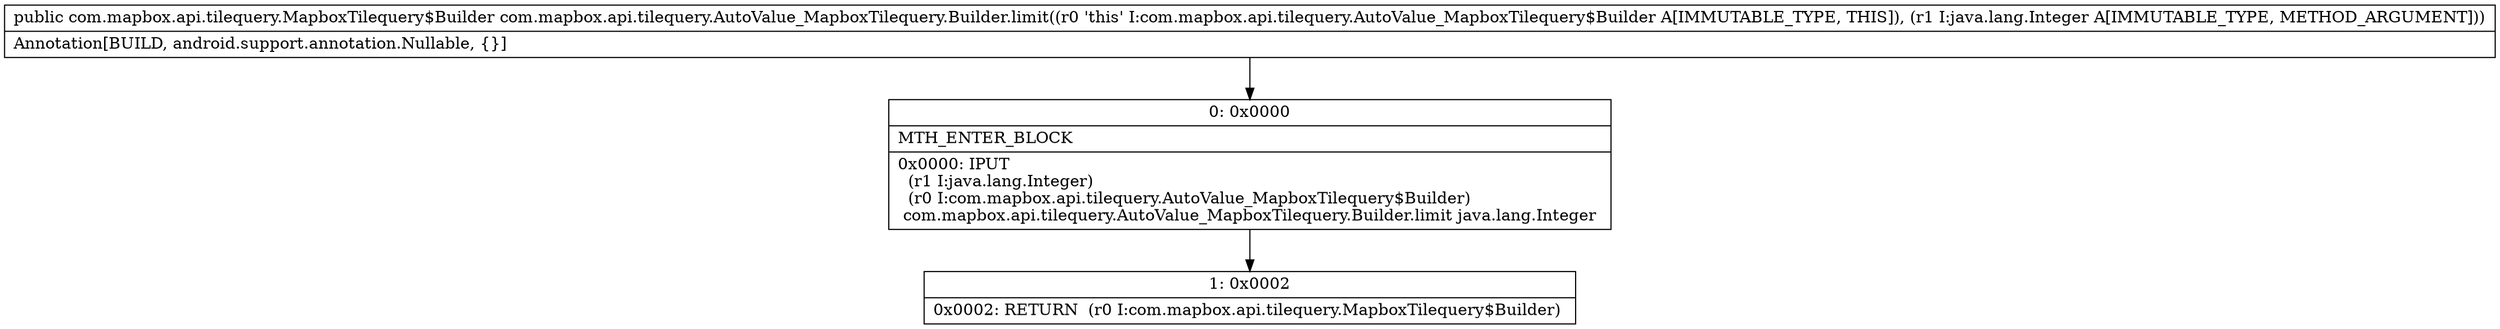 digraph "CFG forcom.mapbox.api.tilequery.AutoValue_MapboxTilequery.Builder.limit(Ljava\/lang\/Integer;)Lcom\/mapbox\/api\/tilequery\/MapboxTilequery$Builder;" {
Node_0 [shape=record,label="{0\:\ 0x0000|MTH_ENTER_BLOCK\l|0x0000: IPUT  \l  (r1 I:java.lang.Integer)\l  (r0 I:com.mapbox.api.tilequery.AutoValue_MapboxTilequery$Builder)\l com.mapbox.api.tilequery.AutoValue_MapboxTilequery.Builder.limit java.lang.Integer \l}"];
Node_1 [shape=record,label="{1\:\ 0x0002|0x0002: RETURN  (r0 I:com.mapbox.api.tilequery.MapboxTilequery$Builder) \l}"];
MethodNode[shape=record,label="{public com.mapbox.api.tilequery.MapboxTilequery$Builder com.mapbox.api.tilequery.AutoValue_MapboxTilequery.Builder.limit((r0 'this' I:com.mapbox.api.tilequery.AutoValue_MapboxTilequery$Builder A[IMMUTABLE_TYPE, THIS]), (r1 I:java.lang.Integer A[IMMUTABLE_TYPE, METHOD_ARGUMENT]))  | Annotation[BUILD, android.support.annotation.Nullable, \{\}]\l}"];
MethodNode -> Node_0;
Node_0 -> Node_1;
}

